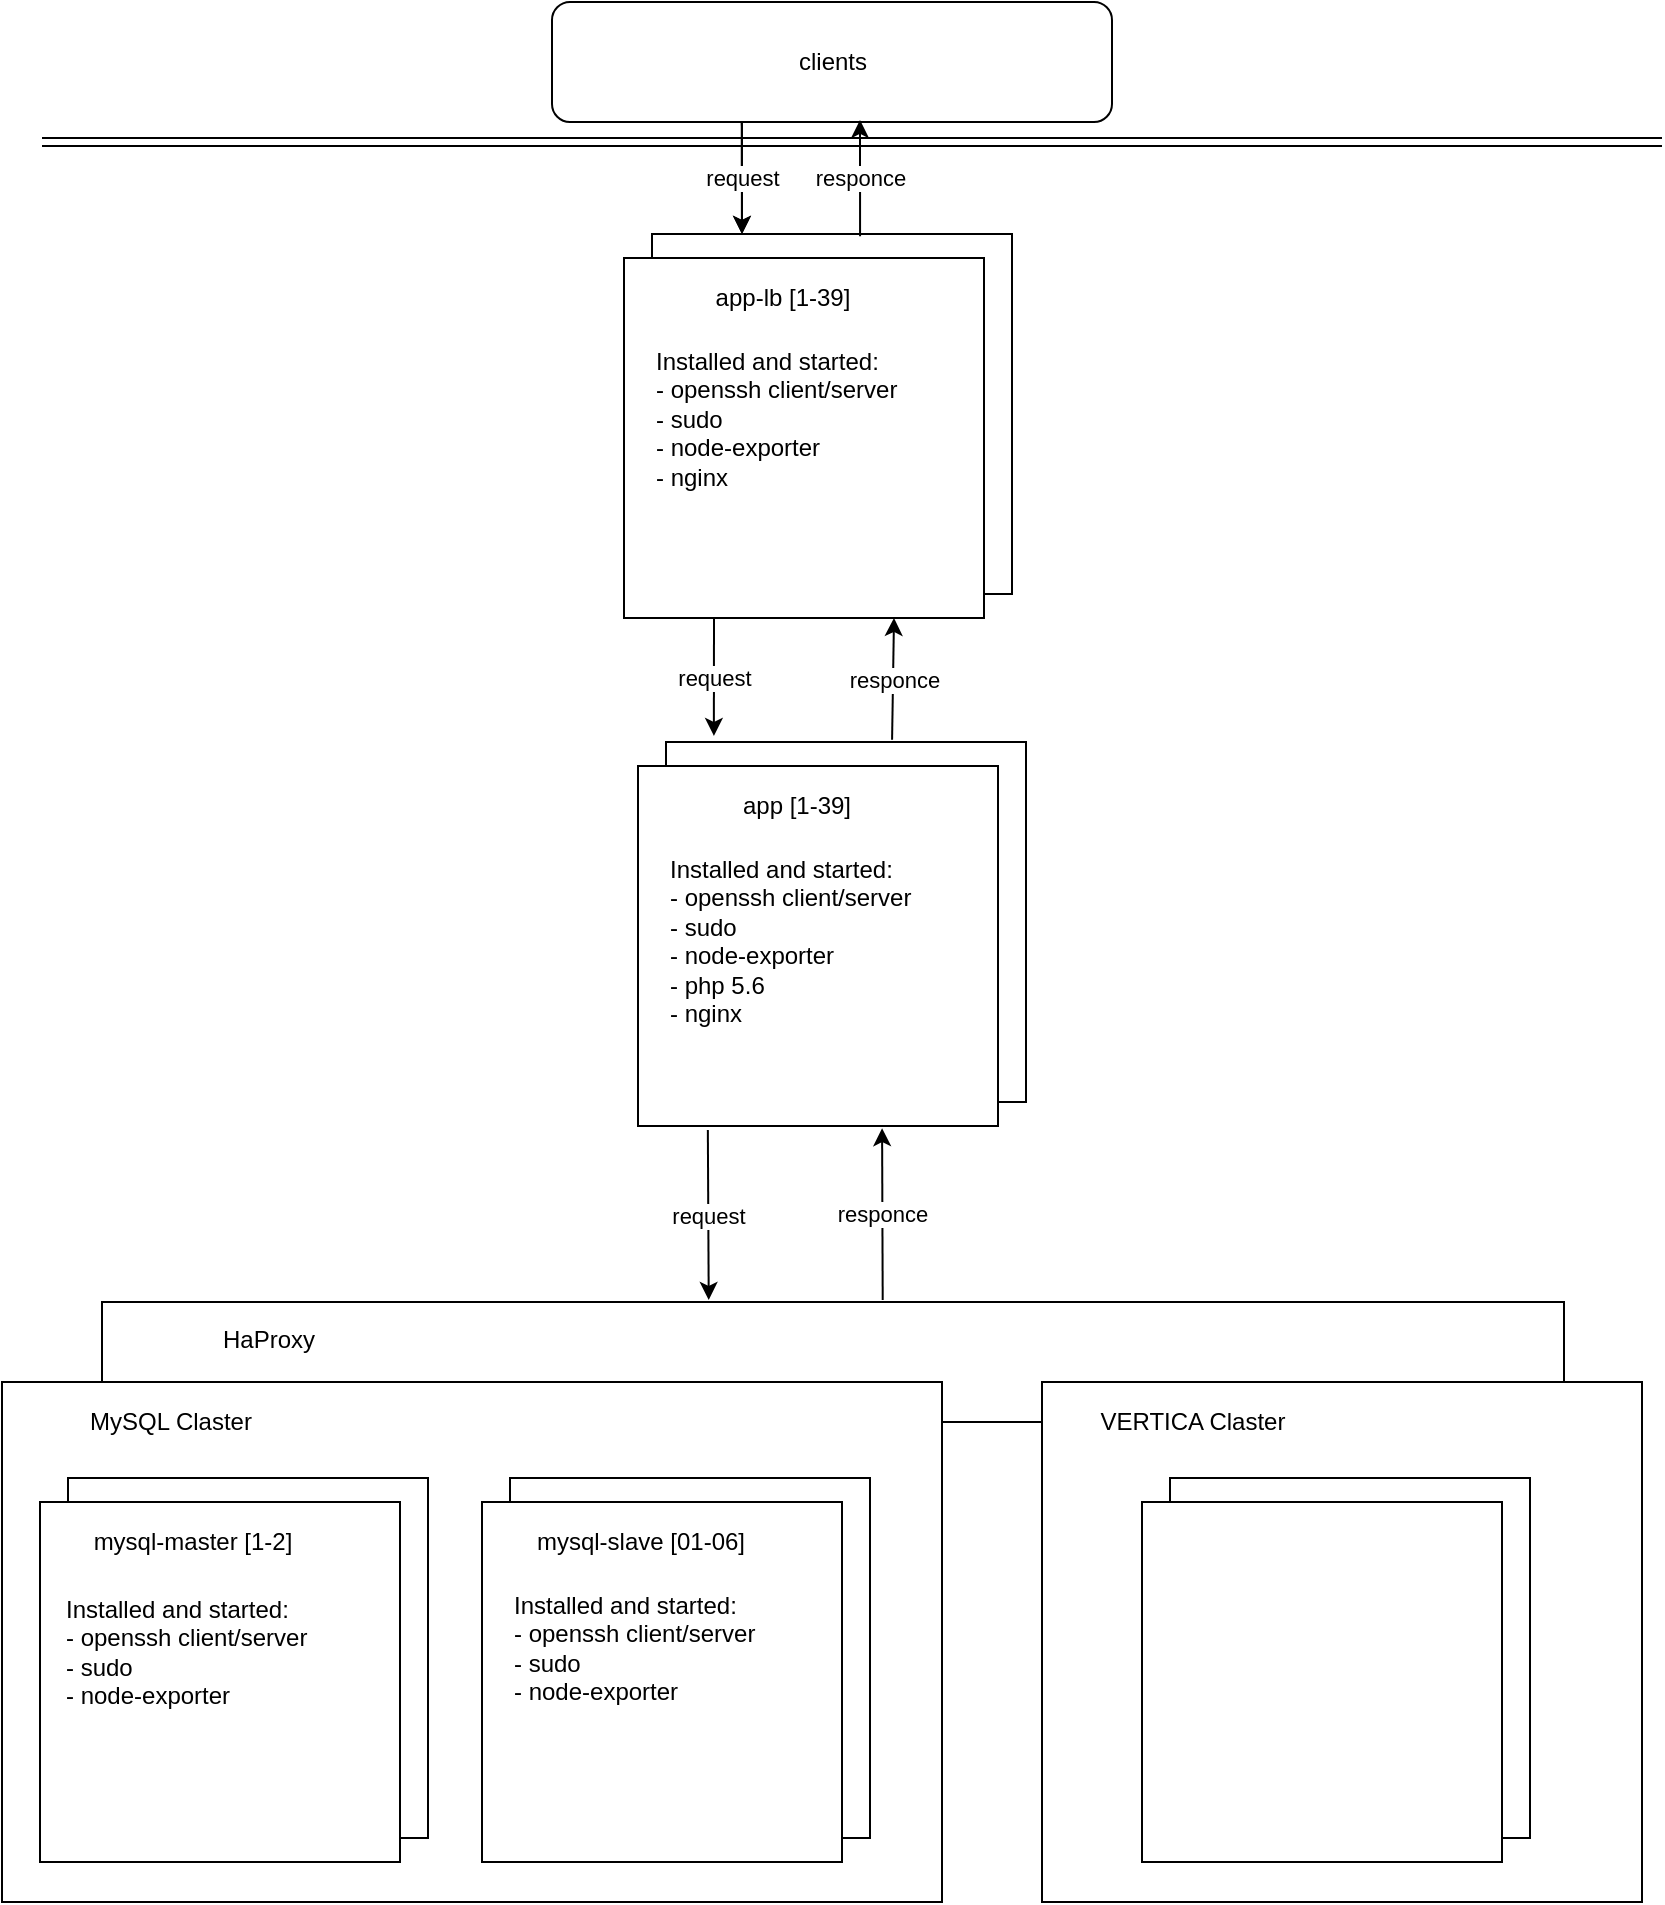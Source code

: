 <mxfile version="13.6.9" type="github">
  <diagram id="kgpKYQtTHZ0yAKxKKP6v" name="Page-1">
    <mxGraphModel dx="1422" dy="751" grid="1" gridSize="10" guides="1" tooltips="1" connect="1" arrows="1" fold="1" page="1" pageScale="1" pageWidth="850" pageHeight="1100" math="0" shadow="0">
      <root>
        <mxCell id="0" />
        <mxCell id="1" parent="0" />
        <mxCell id="rBn8fLaFtCnpdxIodlVl-27" value="" style="rounded=0;whiteSpace=wrap;html=1;" vertex="1" parent="1">
          <mxGeometry x="60" y="660" width="731" height="60" as="geometry" />
        </mxCell>
        <mxCell id="rBn8fLaFtCnpdxIodlVl-29" value="HaProxy" style="text;html=1;strokeColor=none;fillColor=none;align=center;verticalAlign=middle;whiteSpace=wrap;rounded=0;" vertex="1" parent="1">
          <mxGeometry x="78" y="669" width="131" height="20" as="geometry" />
        </mxCell>
        <mxCell id="rBn8fLaFtCnpdxIodlVl-33" value="" style="whiteSpace=wrap;html=1;aspect=fixed;" vertex="1" parent="1">
          <mxGeometry x="342" y="380" width="180" height="180" as="geometry" />
        </mxCell>
        <mxCell id="rBn8fLaFtCnpdxIodlVl-19" value="" style="rounded=0;whiteSpace=wrap;html=1;" vertex="1" parent="1">
          <mxGeometry x="530" y="700" width="300" height="260" as="geometry" />
        </mxCell>
        <mxCell id="rBn8fLaFtCnpdxIodlVl-18" value="" style="rounded=0;whiteSpace=wrap;html=1;" vertex="1" parent="1">
          <mxGeometry x="10" y="700" width="470" height="260" as="geometry" />
        </mxCell>
        <mxCell id="rBn8fLaFtCnpdxIodlVl-1" value="" style="whiteSpace=wrap;html=1;aspect=fixed;" vertex="1" parent="1">
          <mxGeometry x="43" y="748" width="180" height="180" as="geometry" />
        </mxCell>
        <mxCell id="rBn8fLaFtCnpdxIodlVl-2" value="" style="whiteSpace=wrap;html=1;aspect=fixed;" vertex="1" parent="1">
          <mxGeometry x="29" y="760" width="180" height="180" as="geometry" />
        </mxCell>
        <mxCell id="rBn8fLaFtCnpdxIodlVl-13" value="" style="whiteSpace=wrap;html=1;aspect=fixed;" vertex="1" parent="1">
          <mxGeometry x="264" y="748" width="180" height="180" as="geometry" />
        </mxCell>
        <mxCell id="rBn8fLaFtCnpdxIodlVl-14" value="" style="whiteSpace=wrap;html=1;aspect=fixed;" vertex="1" parent="1">
          <mxGeometry x="250" y="760" width="180" height="180" as="geometry" />
        </mxCell>
        <mxCell id="rBn8fLaFtCnpdxIodlVl-15" value="" style="whiteSpace=wrap;html=1;aspect=fixed;" vertex="1" parent="1">
          <mxGeometry x="594" y="748" width="180" height="180" as="geometry" />
        </mxCell>
        <mxCell id="rBn8fLaFtCnpdxIodlVl-16" value="" style="whiteSpace=wrap;html=1;aspect=fixed;" vertex="1" parent="1">
          <mxGeometry x="580" y="760" width="180" height="180" as="geometry" />
        </mxCell>
        <mxCell id="rBn8fLaFtCnpdxIodlVl-20" value="MySQL Claster" style="text;html=1;strokeColor=none;fillColor=none;align=center;verticalAlign=middle;whiteSpace=wrap;rounded=0;" vertex="1" parent="1">
          <mxGeometry x="29" y="710" width="131" height="20" as="geometry" />
        </mxCell>
        <mxCell id="rBn8fLaFtCnpdxIodlVl-21" value="VERTICA Claster" style="text;html=1;strokeColor=none;fillColor=none;align=center;verticalAlign=middle;whiteSpace=wrap;rounded=0;" vertex="1" parent="1">
          <mxGeometry x="540" y="710" width="131" height="20" as="geometry" />
        </mxCell>
        <mxCell id="rBn8fLaFtCnpdxIodlVl-22" value="mysql-master [1-2]" style="text;html=1;strokeColor=none;fillColor=none;align=center;verticalAlign=middle;whiteSpace=wrap;rounded=0;" vertex="1" parent="1">
          <mxGeometry x="40" y="770" width="131" height="20" as="geometry" />
        </mxCell>
        <mxCell id="rBn8fLaFtCnpdxIodlVl-23" value="mysql-slave [01-06]" style="text;html=1;strokeColor=none;fillColor=none;align=center;verticalAlign=middle;whiteSpace=wrap;rounded=0;" vertex="1" parent="1">
          <mxGeometry x="264" y="770" width="131" height="20" as="geometry" />
        </mxCell>
        <mxCell id="rBn8fLaFtCnpdxIodlVl-24" value="Installed and started:&lt;br&gt;- openssh client/server&lt;br&gt;- sudo&lt;br&gt;- node-exporter" style="text;html=1;strokeColor=none;fillColor=none;align=left;verticalAlign=top;whiteSpace=wrap;rounded=0;" vertex="1" parent="1">
          <mxGeometry x="40" y="800" width="131" height="130" as="geometry" />
        </mxCell>
        <mxCell id="rBn8fLaFtCnpdxIodlVl-26" value="Installed and started:&lt;br&gt;- openssh client/server&lt;br&gt;- sudo&lt;br&gt;- node-exporter" style="text;html=1;strokeColor=none;fillColor=none;align=left;verticalAlign=top;whiteSpace=wrap;rounded=0;" vertex="1" parent="1">
          <mxGeometry x="264" y="798" width="131" height="130" as="geometry" />
        </mxCell>
        <mxCell id="rBn8fLaFtCnpdxIodlVl-30" value="Installed and started:&lt;br&gt;- openssh client/server&lt;br&gt;- sudo&lt;br&gt;- node-exporter" style="text;html=1;strokeColor=none;fillColor=none;align=left;verticalAlign=top;whiteSpace=wrap;rounded=0;" vertex="1" parent="1">
          <mxGeometry x="342" y="430" width="131" height="130" as="geometry" />
        </mxCell>
        <mxCell id="rBn8fLaFtCnpdxIodlVl-31" value="mysql-slave [01-06]" style="text;html=1;strokeColor=none;fillColor=none;align=center;verticalAlign=middle;whiteSpace=wrap;rounded=0;" vertex="1" parent="1">
          <mxGeometry x="342" y="402" width="131" height="20" as="geometry" />
        </mxCell>
        <mxCell id="rBn8fLaFtCnpdxIodlVl-32" value="" style="whiteSpace=wrap;html=1;aspect=fixed;" vertex="1" parent="1">
          <mxGeometry x="328" y="392" width="180" height="180" as="geometry" />
        </mxCell>
        <mxCell id="rBn8fLaFtCnpdxIodlVl-34" value="Installed and started:&lt;br&gt;- openssh client/server&lt;br&gt;- sudo&lt;br&gt;- node-exporter&lt;br&gt;- php 5.6&lt;br&gt;- nginx" style="text;html=1;strokeColor=none;fillColor=none;align=left;verticalAlign=top;whiteSpace=wrap;rounded=0;" vertex="1" parent="1">
          <mxGeometry x="342" y="430" width="131" height="130" as="geometry" />
        </mxCell>
        <mxCell id="rBn8fLaFtCnpdxIodlVl-35" value="app [1-39]" style="text;html=1;strokeColor=none;fillColor=none;align=center;verticalAlign=middle;whiteSpace=wrap;rounded=0;" vertex="1" parent="1">
          <mxGeometry x="342" y="402" width="131" height="20" as="geometry" />
        </mxCell>
        <mxCell id="rBn8fLaFtCnpdxIodlVl-36" value="" style="whiteSpace=wrap;html=1;aspect=fixed;" vertex="1" parent="1">
          <mxGeometry x="335" y="126" width="180" height="180" as="geometry" />
        </mxCell>
        <mxCell id="rBn8fLaFtCnpdxIodlVl-37" value="Installed and started:&lt;br&gt;- openssh client/server&lt;br&gt;- sudo&lt;br&gt;- node-exporter" style="text;html=1;strokeColor=none;fillColor=none;align=left;verticalAlign=top;whiteSpace=wrap;rounded=0;" vertex="1" parent="1">
          <mxGeometry x="335" y="176" width="131" height="130" as="geometry" />
        </mxCell>
        <mxCell id="rBn8fLaFtCnpdxIodlVl-38" value="mysql-slave [01-06]" style="text;html=1;strokeColor=none;fillColor=none;align=center;verticalAlign=middle;whiteSpace=wrap;rounded=0;" vertex="1" parent="1">
          <mxGeometry x="335" y="148" width="131" height="20" as="geometry" />
        </mxCell>
        <mxCell id="rBn8fLaFtCnpdxIodlVl-39" value="" style="whiteSpace=wrap;html=1;aspect=fixed;" vertex="1" parent="1">
          <mxGeometry x="321" y="138" width="180" height="180" as="geometry" />
        </mxCell>
        <mxCell id="rBn8fLaFtCnpdxIodlVl-40" value="Installed and started:&lt;br&gt;- openssh client/server&lt;br&gt;- sudo&lt;br&gt;- node-exporter&lt;br&gt;- nginx" style="text;html=1;strokeColor=none;fillColor=none;align=left;verticalAlign=top;whiteSpace=wrap;rounded=0;" vertex="1" parent="1">
          <mxGeometry x="335" y="176" width="131" height="130" as="geometry" />
        </mxCell>
        <mxCell id="rBn8fLaFtCnpdxIodlVl-41" value="app-lb [1-39]" style="text;html=1;strokeColor=none;fillColor=none;align=center;verticalAlign=middle;whiteSpace=wrap;rounded=0;" vertex="1" parent="1">
          <mxGeometry x="335" y="148" width="131" height="20" as="geometry" />
        </mxCell>
        <mxCell id="rBn8fLaFtCnpdxIodlVl-43" value="" style="endArrow=classic;html=1;entryX=0.75;entryY=1;entryDx=0;entryDy=0;exitX=0.628;exitY=-0.006;exitDx=0;exitDy=0;exitPerimeter=0;" edge="1" parent="1" source="rBn8fLaFtCnpdxIodlVl-33" target="rBn8fLaFtCnpdxIodlVl-39">
          <mxGeometry relative="1" as="geometry">
            <mxPoint x="456" y="370" as="sourcePoint" />
            <mxPoint x="580" y="240" as="targetPoint" />
          </mxGeometry>
        </mxCell>
        <mxCell id="rBn8fLaFtCnpdxIodlVl-44" value="responce" style="edgeLabel;resizable=0;html=1;align=center;verticalAlign=middle;" connectable="0" vertex="1" parent="rBn8fLaFtCnpdxIodlVl-43">
          <mxGeometry relative="1" as="geometry" />
        </mxCell>
        <mxCell id="rBn8fLaFtCnpdxIodlVl-47" value="" style="endArrow=classic;html=1;entryX=0.133;entryY=-0.017;entryDx=0;entryDy=0;entryPerimeter=0;exitX=0.25;exitY=1;exitDx=0;exitDy=0;" edge="1" parent="1" source="rBn8fLaFtCnpdxIodlVl-39" target="rBn8fLaFtCnpdxIodlVl-33">
          <mxGeometry relative="1" as="geometry">
            <mxPoint x="710" y="350" as="sourcePoint" />
            <mxPoint x="710" y="440" as="targetPoint" />
          </mxGeometry>
        </mxCell>
        <mxCell id="rBn8fLaFtCnpdxIodlVl-48" value="request" style="edgeLabel;resizable=0;html=1;align=center;verticalAlign=middle;" connectable="0" vertex="1" parent="rBn8fLaFtCnpdxIodlVl-47">
          <mxGeometry relative="1" as="geometry" />
        </mxCell>
        <mxCell id="rBn8fLaFtCnpdxIodlVl-53" value="" style="rounded=1;whiteSpace=wrap;html=1;" vertex="1" parent="1">
          <mxGeometry x="285" y="10" width="280" height="60" as="geometry" />
        </mxCell>
        <mxCell id="rBn8fLaFtCnpdxIodlVl-54" value="clients" style="text;html=1;strokeColor=none;fillColor=none;align=center;verticalAlign=middle;whiteSpace=wrap;rounded=0;" vertex="1" parent="1">
          <mxGeometry x="360" y="30" width="131" height="20" as="geometry" />
        </mxCell>
        <mxCell id="rBn8fLaFtCnpdxIodlVl-55" value="" style="endArrow=classic;html=1;entryX=0.25;entryY=0;entryDx=0;entryDy=0;exitX=0.339;exitY=1;exitDx=0;exitDy=0;exitPerimeter=0;" edge="1" parent="1" source="rBn8fLaFtCnpdxIodlVl-53" target="rBn8fLaFtCnpdxIodlVl-36">
          <mxGeometry relative="1" as="geometry">
            <mxPoint x="380" y="90" as="sourcePoint" />
            <mxPoint x="480" y="90" as="targetPoint" />
          </mxGeometry>
        </mxCell>
        <mxCell id="rBn8fLaFtCnpdxIodlVl-56" value="Label" style="edgeLabel;resizable=0;html=1;align=center;verticalAlign=middle;" connectable="0" vertex="1" parent="rBn8fLaFtCnpdxIodlVl-55">
          <mxGeometry relative="1" as="geometry" />
        </mxCell>
        <mxCell id="rBn8fLaFtCnpdxIodlVl-57" value="" style="endArrow=classic;html=1;entryX=0.25;entryY=0;entryDx=0;entryDy=0;exitX=0.339;exitY=1;exitDx=0;exitDy=0;exitPerimeter=0;" edge="1" parent="1" source="rBn8fLaFtCnpdxIodlVl-53" target="rBn8fLaFtCnpdxIodlVl-36">
          <mxGeometry relative="1" as="geometry">
            <mxPoint x="380" y="90" as="sourcePoint" />
            <mxPoint x="480" y="90" as="targetPoint" />
          </mxGeometry>
        </mxCell>
        <mxCell id="rBn8fLaFtCnpdxIodlVl-58" value="request" style="edgeLabel;resizable=0;html=1;align=center;verticalAlign=middle;" connectable="0" vertex="1" parent="rBn8fLaFtCnpdxIodlVl-57">
          <mxGeometry relative="1" as="geometry" />
        </mxCell>
        <mxCell id="rBn8fLaFtCnpdxIodlVl-59" value="" style="endArrow=classic;html=1;entryX=0.55;entryY=0.983;entryDx=0;entryDy=0;entryPerimeter=0;exitX=0.578;exitY=0.006;exitDx=0;exitDy=0;exitPerimeter=0;" edge="1" parent="1" source="rBn8fLaFtCnpdxIodlVl-36" target="rBn8fLaFtCnpdxIodlVl-53">
          <mxGeometry relative="1" as="geometry">
            <mxPoint x="439" y="120" as="sourcePoint" />
            <mxPoint x="450.08" y="136" as="targetPoint" />
          </mxGeometry>
        </mxCell>
        <mxCell id="rBn8fLaFtCnpdxIodlVl-60" value="responce" style="edgeLabel;resizable=0;html=1;align=center;verticalAlign=middle;" connectable="0" vertex="1" parent="rBn8fLaFtCnpdxIodlVl-59">
          <mxGeometry relative="1" as="geometry" />
        </mxCell>
        <mxCell id="rBn8fLaFtCnpdxIodlVl-61" value="" style="endArrow=classic;html=1;entryX=0.415;entryY=-0.017;entryDx=0;entryDy=0;entryPerimeter=0;exitX=0.194;exitY=1.011;exitDx=0;exitDy=0;exitPerimeter=0;" edge="1" parent="1" source="rBn8fLaFtCnpdxIodlVl-32" target="rBn8fLaFtCnpdxIodlVl-27">
          <mxGeometry relative="1" as="geometry">
            <mxPoint x="420.06" y="610" as="sourcePoint" />
            <mxPoint x="420" y="668.94" as="targetPoint" />
          </mxGeometry>
        </mxCell>
        <mxCell id="rBn8fLaFtCnpdxIodlVl-62" value="request" style="edgeLabel;resizable=0;html=1;align=center;verticalAlign=middle;" connectable="0" vertex="1" parent="rBn8fLaFtCnpdxIodlVl-61">
          <mxGeometry relative="1" as="geometry" />
        </mxCell>
        <mxCell id="rBn8fLaFtCnpdxIodlVl-63" value="" style="endArrow=classic;html=1;entryX=0.678;entryY=1.006;entryDx=0;entryDy=0;exitX=0.534;exitY=-0.017;exitDx=0;exitDy=0;exitPerimeter=0;entryPerimeter=0;" edge="1" parent="1" source="rBn8fLaFtCnpdxIodlVl-27" target="rBn8fLaFtCnpdxIodlVl-32">
          <mxGeometry relative="1" as="geometry">
            <mxPoint x="509.1" y="670.92" as="sourcePoint" />
            <mxPoint x="510.06" y="610" as="targetPoint" />
          </mxGeometry>
        </mxCell>
        <mxCell id="rBn8fLaFtCnpdxIodlVl-64" value="responce" style="edgeLabel;resizable=0;html=1;align=center;verticalAlign=middle;" connectable="0" vertex="1" parent="rBn8fLaFtCnpdxIodlVl-63">
          <mxGeometry relative="1" as="geometry" />
        </mxCell>
        <mxCell id="rBn8fLaFtCnpdxIodlVl-65" value="" style="shape=link;html=1;" edge="1" parent="1">
          <mxGeometry width="100" relative="1" as="geometry">
            <mxPoint x="30" y="80" as="sourcePoint" />
            <mxPoint x="840" y="80" as="targetPoint" />
          </mxGeometry>
        </mxCell>
      </root>
    </mxGraphModel>
  </diagram>
</mxfile>
